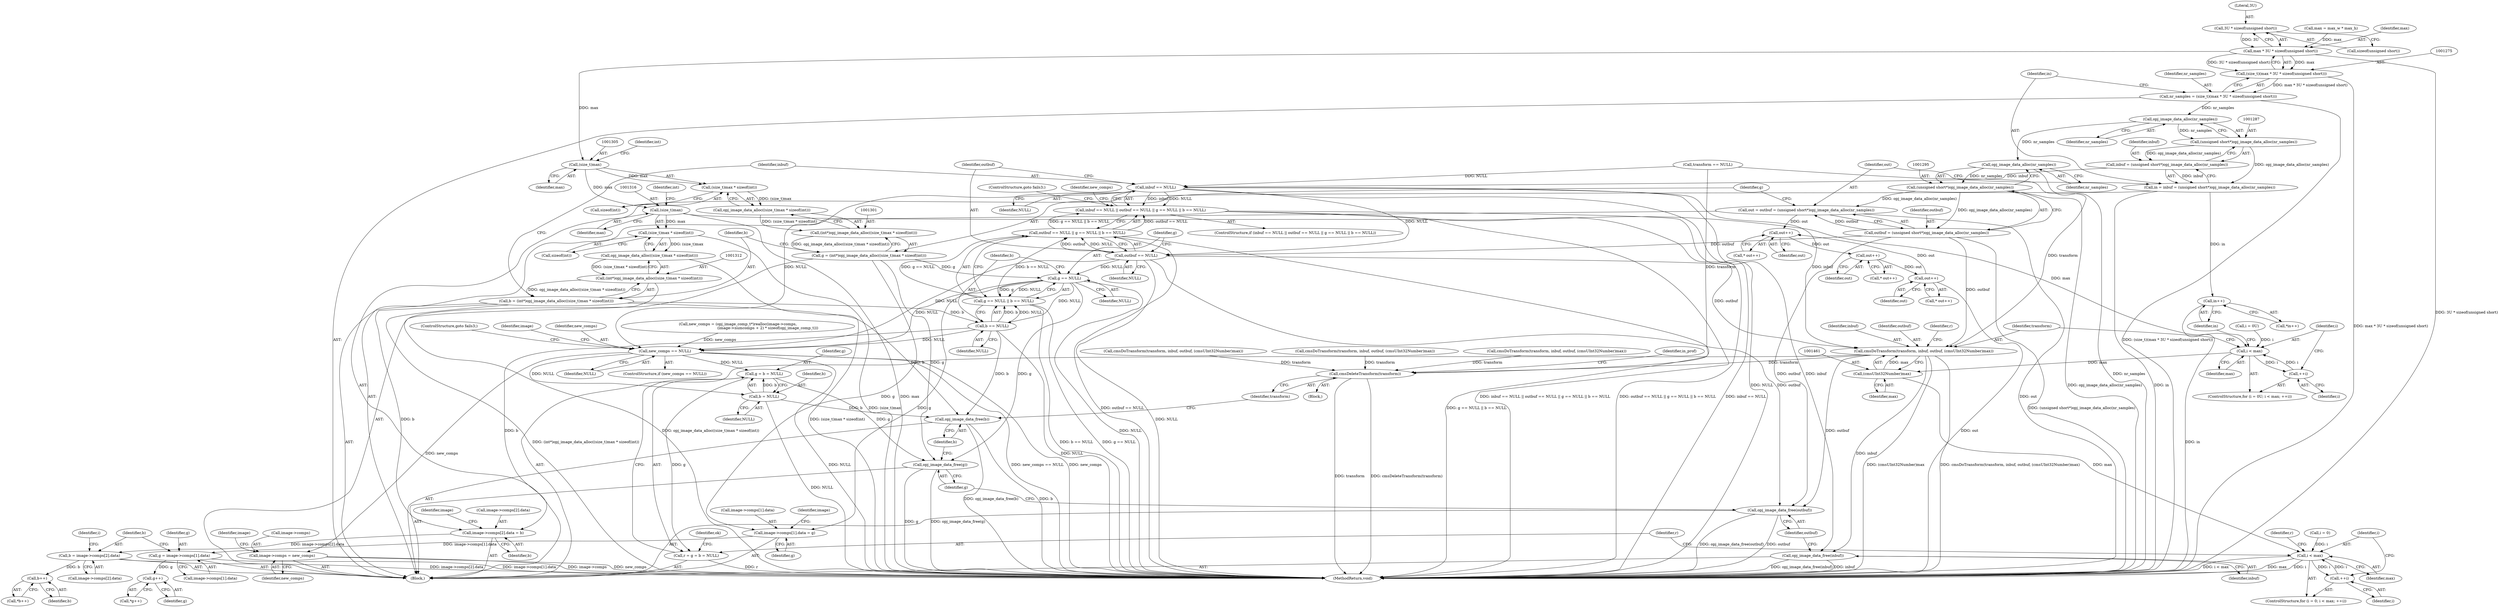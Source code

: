 digraph "0_openjpeg_2e5ab1d9987831c981ff05862e8ccf1381ed58ea@API" {
"1001278" [label="(Call,3U * sizeof(unsigned short))"];
"1001276" [label="(Call,max * 3U * sizeof(unsigned short))"];
"1001274" [label="(Call,(size_t)(max * 3U * sizeof(unsigned short)))"];
"1001272" [label="(Call,nr_samples = (size_t)(max * 3U * sizeof(unsigned short)))"];
"1001288" [label="(Call,opj_image_data_alloc(nr_samples))"];
"1001286" [label="(Call,(unsigned short*)opj_image_data_alloc(nr_samples))"];
"1001282" [label="(Call,in = inbuf = (unsigned short*)opj_image_data_alloc(nr_samples))"];
"1001449" [label="(Call,in++)"];
"1001284" [label="(Call,inbuf = (unsigned short*)opj_image_data_alloc(nr_samples))"];
"1001322" [label="(Call,inbuf == NULL)"];
"1001321" [label="(Call,inbuf == NULL || outbuf == NULL || g == NULL || b == NULL)"];
"1001326" [label="(Call,outbuf == NULL)"];
"1001325" [label="(Call,outbuf == NULL || g == NULL || b == NULL)"];
"1001330" [label="(Call,g == NULL)"];
"1001329" [label="(Call,g == NULL || b == NULL)"];
"1001333" [label="(Call,b == NULL)"];
"1001355" [label="(Call,new_comps == NULL)"];
"1001360" [label="(Call,image->comps = new_comps)"];
"1001529" [label="(Call,g = b = NULL)"];
"1001527" [label="(Call,r = g = b = NULL)"];
"1001542" [label="(Call,opj_image_data_free(g))"];
"1001531" [label="(Call,b = NULL)"];
"1001544" [label="(Call,opj_image_data_free(b))"];
"1001414" [label="(Call,image->comps[2].data = b)"];
"1001481" [label="(Call,b = image->comps[2].data)"];
"1001520" [label="(Call,b++)"];
"1001405" [label="(Call,image->comps[1].data = g)"];
"1001472" [label="(Call,g = image->comps[1].data)"];
"1001511" [label="(Call,g++)"];
"1001456" [label="(Call,cmsDoTransform(transform, inbuf, outbuf, (cmsUInt32Number)max))"];
"1001538" [label="(Call,opj_image_data_free(inbuf))"];
"1001540" [label="(Call,opj_image_data_free(outbuf))"];
"1001546" [label="(Call,cmsDeleteTransform(transform))"];
"1001296" [label="(Call,opj_image_data_alloc(nr_samples))"];
"1001294" [label="(Call,(unsigned short*)opj_image_data_alloc(nr_samples))"];
"1001290" [label="(Call,out = outbuf = (unsigned short*)opj_image_data_alloc(nr_samples))"];
"1001507" [label="(Call,out++)"];
"1001516" [label="(Call,out++)"];
"1001525" [label="(Call,out++)"];
"1001292" [label="(Call,outbuf = (unsigned short*)opj_image_data_alloc(nr_samples))"];
"1001304" [label="(Call,(size_t)max)"];
"1001303" [label="(Call,(size_t)max * sizeof(int))"];
"1001302" [label="(Call,opj_image_data_alloc((size_t)max * sizeof(int)))"];
"1001300" [label="(Call,(int*)opj_image_data_alloc((size_t)max * sizeof(int)))"];
"1001298" [label="(Call,g = (int*)opj_image_data_alloc((size_t)max * sizeof(int)))"];
"1001315" [label="(Call,(size_t)max)"];
"1001314" [label="(Call,(size_t)max * sizeof(int))"];
"1001313" [label="(Call,opj_image_data_alloc((size_t)max * sizeof(int)))"];
"1001311" [label="(Call,(int*)opj_image_data_alloc((size_t)max * sizeof(int)))"];
"1001309" [label="(Call,b = (int*)opj_image_data_alloc((size_t)max * sizeof(int)))"];
"1001441" [label="(Call,i < max)"];
"1001444" [label="(Call,++i)"];
"1001460" [label="(Call,(cmsUInt32Number)max)"];
"1001494" [label="(Call,i < max)"];
"1001497" [label="(Call,++i)"];
"1001323" [label="(Identifier,inbuf)"];
"1001441" [label="(Call,i < max)"];
"1001314" [label="(Call,(size_t)max * sizeof(int))"];
"1001279" [label="(Literal,3U)"];
"1001304" [label="(Call,(size_t)max)"];
"1001538" [label="(Call,opj_image_data_free(inbuf))"];
"1001320" [label="(ControlStructure,if (inbuf == NULL || outbuf == NULL || g == NULL || b == NULL))"];
"1001325" [label="(Call,outbuf == NULL || g == NULL || b == NULL)"];
"1001291" [label="(Identifier,out)"];
"1001473" [label="(Identifier,g)"];
"1001510" [label="(Call,*g++)"];
"1001520" [label="(Call,b++)"];
"1001303" [label="(Call,(size_t)max * sizeof(int))"];
"1001335" [label="(Identifier,NULL)"];
"1001482" [label="(Identifier,b)"];
"1001310" [label="(Identifier,b)"];
"1001294" [label="(Call,(unsigned short*)opj_image_data_alloc(nr_samples))"];
"1001339" [label="(Identifier,new_comps)"];
"1001490" [label="(ControlStructure,for (i = 0; i < max; ++i))"];
"1001300" [label="(Call,(int*)opj_image_data_alloc((size_t)max * sizeof(int)))"];
"1001318" [label="(Call,sizeof(int))"];
"1001543" [label="(Identifier,g)"];
"1001322" [label="(Call,inbuf == NULL)"];
"1001274" [label="(Call,(size_t)(max * 3U * sizeof(unsigned short)))"];
"1001306" [label="(Identifier,max)"];
"1001494" [label="(Call,i < max)"];
"1001547" [label="(Identifier,transform)"];
"1001406" [label="(Call,image->comps[1].data)"];
"1001540" [label="(Call,opj_image_data_free(outbuf))"];
"1001292" [label="(Call,outbuf = (unsigned short*)opj_image_data_alloc(nr_samples))"];
"1001528" [label="(Identifier,r)"];
"1001495" [label="(Identifier,i)"];
"1001560" [label="(MethodReturn,void)"];
"1001313" [label="(Call,opj_image_data_alloc((size_t)max * sizeof(int)))"];
"1001355" [label="(Call,new_comps == NULL)"];
"1001491" [label="(Call,i = 0)"];
"1001515" [label="(Call,* out++)"];
"1001472" [label="(Call,g = image->comps[1].data)"];
"1001458" [label="(Identifier,inbuf)"];
"1001288" [label="(Call,opj_image_data_alloc(nr_samples))"];
"1001519" [label="(Call,*b++)"];
"1001329" [label="(Call,g == NULL || b == NULL)"];
"1001459" [label="(Identifier,outbuf)"];
"1001506" [label="(Call,* out++)"];
"1001535" [label="(Identifier,ok)"];
"1001289" [label="(Identifier,nr_samples)"];
"1001317" [label="(Identifier,max)"];
"1001338" [label="(Call,new_comps = (opj_image_comp_t*)realloc(image->comps,\n                                                   (image->numcomps + 2) * sizeof(opj_image_comp_t)))"];
"1001308" [label="(Identifier,int)"];
"1001456" [label="(Call,cmsDoTransform(transform, inbuf, outbuf, (cmsUInt32Number)max))"];
"1001267" [label="(Call,max = max_w * max_h)"];
"1001444" [label="(Call,++i)"];
"1001525" [label="(Call,out++)"];
"1001443" [label="(Identifier,max)"];
"1001332" [label="(Identifier,NULL)"];
"1000113" [label="(Block,)"];
"1001474" [label="(Call,image->comps[1].data)"];
"1001507" [label="(Call,out++)"];
"1001359" [label="(ControlStructure,goto fails3;)"];
"1001282" [label="(Call,in = inbuf = (unsigned short*)opj_image_data_alloc(nr_samples))"];
"1001286" [label="(Call,(unsigned short*)opj_image_data_alloc(nr_samples))"];
"1001331" [label="(Identifier,g)"];
"1001290" [label="(Call,out = outbuf = (unsigned short*)opj_image_data_alloc(nr_samples))"];
"1001364" [label="(Identifier,new_comps)"];
"1001261" [label="(Block,)"];
"1001422" [label="(Identifier,b)"];
"1001284" [label="(Call,inbuf = (unsigned short*)opj_image_data_alloc(nr_samples))"];
"1001298" [label="(Call,g = (int*)opj_image_data_alloc((size_t)max * sizeof(int)))"];
"1001448" [label="(Call,*in++)"];
"1001280" [label="(Call,sizeof(unsigned short))"];
"1001529" [label="(Call,g = b = NULL)"];
"1001521" [label="(Identifier,b)"];
"1001460" [label="(Call,(cmsUInt32Number)max)"];
"1001299" [label="(Identifier,g)"];
"1001418" [label="(Identifier,image)"];
"1001283" [label="(Identifier,in)"];
"1001328" [label="(Identifier,NULL)"];
"1001272" [label="(Call,nr_samples = (size_t)(max * 3U * sizeof(unsigned short)))"];
"1001539" [label="(Identifier,inbuf)"];
"1001415" [label="(Call,image->comps[2].data)"];
"1001437" [label="(ControlStructure,for (i = 0U; i < max; ++i))"];
"1001530" [label="(Identifier,g)"];
"1000692" [label="(Call,cmsDoTransform(transform, inbuf, outbuf, (cmsUInt32Number)max))"];
"1001326" [label="(Call,outbuf == NULL)"];
"1001413" [label="(Identifier,g)"];
"1001449" [label="(Call,in++)"];
"1001512" [label="(Identifier,g)"];
"1001442" [label="(Identifier,i)"];
"1001511" [label="(Call,g++)"];
"1001296" [label="(Call,opj_image_data_alloc(nr_samples))"];
"1001321" [label="(Call,inbuf == NULL || outbuf == NULL || g == NULL || b == NULL)"];
"1001368" [label="(Identifier,image)"];
"1001327" [label="(Identifier,outbuf)"];
"1001333" [label="(Call,b == NULL)"];
"1001330" [label="(Call,g == NULL)"];
"1001544" [label="(Call,opj_image_data_free(b))"];
"1001324" [label="(Identifier,NULL)"];
"1001541" [label="(Identifier,outbuf)"];
"1001546" [label="(Call,cmsDeleteTransform(transform))"];
"1001337" [label="(ControlStructure,goto fails3;)"];
"1001405" [label="(Call,image->comps[1].data = g)"];
"1001445" [label="(Identifier,i)"];
"1001438" [label="(Call,i = 0U)"];
"1001170" [label="(Call,cmsDoTransform(transform, inbuf, outbuf, (cmsUInt32Number)max))"];
"1001277" [label="(Identifier,max)"];
"1001498" [label="(Identifier,i)"];
"1001354" [label="(ControlStructure,if (new_comps == NULL))"];
"1001481" [label="(Call,b = image->comps[2].data)"];
"1001533" [label="(Identifier,NULL)"];
"1001462" [label="(Identifier,max)"];
"1001483" [label="(Call,image->comps[2].data)"];
"1001311" [label="(Call,(int*)opj_image_data_alloc((size_t)max * sizeof(int)))"];
"1001362" [label="(Identifier,image)"];
"1001450" [label="(Identifier,in)"];
"1001497" [label="(Call,++i)"];
"1001531" [label="(Call,b = NULL)"];
"1001527" [label="(Call,r = g = b = NULL)"];
"1001508" [label="(Identifier,out)"];
"1001285" [label="(Identifier,inbuf)"];
"1001319" [label="(Identifier,int)"];
"1001309" [label="(Call,b = (int*)opj_image_data_alloc((size_t)max * sizeof(int)))"];
"1001542" [label="(Call,opj_image_data_free(g))"];
"1001315" [label="(Call,(size_t)max)"];
"1001302" [label="(Call,opj_image_data_alloc((size_t)max * sizeof(int)))"];
"1001276" [label="(Call,max * 3U * sizeof(unsigned short))"];
"1001278" [label="(Call,3U * sizeof(unsigned short))"];
"1001549" [label="(Identifier,in_prof)"];
"1001526" [label="(Identifier,out)"];
"1001425" [label="(Identifier,image)"];
"1001307" [label="(Call,sizeof(int))"];
"1001492" [label="(Identifier,i)"];
"1001360" [label="(Call,image->comps = new_comps)"];
"1001293" [label="(Identifier,outbuf)"];
"1001457" [label="(Identifier,transform)"];
"1000882" [label="(Call,cmsDoTransform(transform, inbuf, outbuf, (cmsUInt32Number)max))"];
"1001357" [label="(Identifier,NULL)"];
"1001356" [label="(Identifier,new_comps)"];
"1001273" [label="(Identifier,nr_samples)"];
"1001532" [label="(Identifier,b)"];
"1001334" [label="(Identifier,b)"];
"1001545" [label="(Identifier,b)"];
"1001496" [label="(Identifier,max)"];
"1001517" [label="(Identifier,out)"];
"1001464" [label="(Identifier,r)"];
"1000492" [label="(Call,transform == NULL)"];
"1001516" [label="(Call,out++)"];
"1001524" [label="(Call,* out++)"];
"1001361" [label="(Call,image->comps)"];
"1001297" [label="(Identifier,nr_samples)"];
"1001503" [label="(Identifier,r)"];
"1001414" [label="(Call,image->comps[2].data = b)"];
"1001278" -> "1001276"  [label="AST: "];
"1001278" -> "1001280"  [label="CFG: "];
"1001279" -> "1001278"  [label="AST: "];
"1001280" -> "1001278"  [label="AST: "];
"1001276" -> "1001278"  [label="CFG: "];
"1001278" -> "1001276"  [label="DDG: 3U"];
"1001276" -> "1001274"  [label="AST: "];
"1001277" -> "1001276"  [label="AST: "];
"1001274" -> "1001276"  [label="CFG: "];
"1001276" -> "1001560"  [label="DDG: 3U * sizeof(unsigned short)"];
"1001276" -> "1001274"  [label="DDG: max"];
"1001276" -> "1001274"  [label="DDG: 3U * sizeof(unsigned short)"];
"1001267" -> "1001276"  [label="DDG: max"];
"1001276" -> "1001304"  [label="DDG: max"];
"1001274" -> "1001272"  [label="AST: "];
"1001275" -> "1001274"  [label="AST: "];
"1001272" -> "1001274"  [label="CFG: "];
"1001274" -> "1001560"  [label="DDG: max * 3U * sizeof(unsigned short)"];
"1001274" -> "1001272"  [label="DDG: max * 3U * sizeof(unsigned short)"];
"1001272" -> "1001261"  [label="AST: "];
"1001273" -> "1001272"  [label="AST: "];
"1001283" -> "1001272"  [label="CFG: "];
"1001272" -> "1001560"  [label="DDG: (size_t)(max * 3U * sizeof(unsigned short))"];
"1001272" -> "1001288"  [label="DDG: nr_samples"];
"1001288" -> "1001286"  [label="AST: "];
"1001288" -> "1001289"  [label="CFG: "];
"1001289" -> "1001288"  [label="AST: "];
"1001286" -> "1001288"  [label="CFG: "];
"1001288" -> "1001286"  [label="DDG: nr_samples"];
"1001288" -> "1001296"  [label="DDG: nr_samples"];
"1001286" -> "1001284"  [label="AST: "];
"1001287" -> "1001286"  [label="AST: "];
"1001284" -> "1001286"  [label="CFG: "];
"1001286" -> "1001282"  [label="DDG: opj_image_data_alloc(nr_samples)"];
"1001286" -> "1001284"  [label="DDG: opj_image_data_alloc(nr_samples)"];
"1001282" -> "1001261"  [label="AST: "];
"1001282" -> "1001284"  [label="CFG: "];
"1001283" -> "1001282"  [label="AST: "];
"1001284" -> "1001282"  [label="AST: "];
"1001291" -> "1001282"  [label="CFG: "];
"1001282" -> "1001560"  [label="DDG: in"];
"1001284" -> "1001282"  [label="DDG: inbuf"];
"1001282" -> "1001449"  [label="DDG: in"];
"1001449" -> "1001448"  [label="AST: "];
"1001449" -> "1001450"  [label="CFG: "];
"1001450" -> "1001449"  [label="AST: "];
"1001448" -> "1001449"  [label="CFG: "];
"1001449" -> "1001560"  [label="DDG: in"];
"1001285" -> "1001284"  [label="AST: "];
"1001284" -> "1001322"  [label="DDG: inbuf"];
"1001322" -> "1001321"  [label="AST: "];
"1001322" -> "1001324"  [label="CFG: "];
"1001323" -> "1001322"  [label="AST: "];
"1001324" -> "1001322"  [label="AST: "];
"1001327" -> "1001322"  [label="CFG: "];
"1001321" -> "1001322"  [label="CFG: "];
"1001322" -> "1001560"  [label="DDG: NULL"];
"1001322" -> "1001321"  [label="DDG: inbuf"];
"1001322" -> "1001321"  [label="DDG: NULL"];
"1000492" -> "1001322"  [label="DDG: NULL"];
"1001322" -> "1001326"  [label="DDG: NULL"];
"1001322" -> "1001355"  [label="DDG: NULL"];
"1001322" -> "1001456"  [label="DDG: inbuf"];
"1001322" -> "1001538"  [label="DDG: inbuf"];
"1001321" -> "1001320"  [label="AST: "];
"1001321" -> "1001325"  [label="CFG: "];
"1001325" -> "1001321"  [label="AST: "];
"1001337" -> "1001321"  [label="CFG: "];
"1001339" -> "1001321"  [label="CFG: "];
"1001321" -> "1001560"  [label="DDG: inbuf == NULL || outbuf == NULL || g == NULL || b == NULL"];
"1001321" -> "1001560"  [label="DDG: inbuf == NULL"];
"1001321" -> "1001560"  [label="DDG: outbuf == NULL || g == NULL || b == NULL"];
"1001325" -> "1001321"  [label="DDG: outbuf == NULL"];
"1001325" -> "1001321"  [label="DDG: g == NULL || b == NULL"];
"1001326" -> "1001325"  [label="AST: "];
"1001326" -> "1001328"  [label="CFG: "];
"1001327" -> "1001326"  [label="AST: "];
"1001328" -> "1001326"  [label="AST: "];
"1001331" -> "1001326"  [label="CFG: "];
"1001325" -> "1001326"  [label="CFG: "];
"1001326" -> "1001560"  [label="DDG: NULL"];
"1001326" -> "1001325"  [label="DDG: outbuf"];
"1001326" -> "1001325"  [label="DDG: NULL"];
"1001292" -> "1001326"  [label="DDG: outbuf"];
"1001326" -> "1001330"  [label="DDG: NULL"];
"1001326" -> "1001355"  [label="DDG: NULL"];
"1001326" -> "1001456"  [label="DDG: outbuf"];
"1001326" -> "1001540"  [label="DDG: outbuf"];
"1001325" -> "1001329"  [label="CFG: "];
"1001329" -> "1001325"  [label="AST: "];
"1001325" -> "1001560"  [label="DDG: g == NULL || b == NULL"];
"1001325" -> "1001560"  [label="DDG: outbuf == NULL"];
"1001329" -> "1001325"  [label="DDG: g == NULL"];
"1001329" -> "1001325"  [label="DDG: b == NULL"];
"1001330" -> "1001329"  [label="AST: "];
"1001330" -> "1001332"  [label="CFG: "];
"1001331" -> "1001330"  [label="AST: "];
"1001332" -> "1001330"  [label="AST: "];
"1001334" -> "1001330"  [label="CFG: "];
"1001329" -> "1001330"  [label="CFG: "];
"1001330" -> "1001560"  [label="DDG: NULL"];
"1001330" -> "1001329"  [label="DDG: g"];
"1001330" -> "1001329"  [label="DDG: NULL"];
"1001298" -> "1001330"  [label="DDG: g"];
"1001330" -> "1001333"  [label="DDG: NULL"];
"1001330" -> "1001355"  [label="DDG: NULL"];
"1001330" -> "1001405"  [label="DDG: g"];
"1001330" -> "1001542"  [label="DDG: g"];
"1001329" -> "1001333"  [label="CFG: "];
"1001333" -> "1001329"  [label="AST: "];
"1001329" -> "1001560"  [label="DDG: b == NULL"];
"1001329" -> "1001560"  [label="DDG: g == NULL"];
"1001333" -> "1001329"  [label="DDG: b"];
"1001333" -> "1001329"  [label="DDG: NULL"];
"1001333" -> "1001335"  [label="CFG: "];
"1001334" -> "1001333"  [label="AST: "];
"1001335" -> "1001333"  [label="AST: "];
"1001333" -> "1001560"  [label="DDG: NULL"];
"1001309" -> "1001333"  [label="DDG: b"];
"1001333" -> "1001355"  [label="DDG: NULL"];
"1001333" -> "1001414"  [label="DDG: b"];
"1001333" -> "1001544"  [label="DDG: b"];
"1001355" -> "1001354"  [label="AST: "];
"1001355" -> "1001357"  [label="CFG: "];
"1001356" -> "1001355"  [label="AST: "];
"1001357" -> "1001355"  [label="AST: "];
"1001359" -> "1001355"  [label="CFG: "];
"1001362" -> "1001355"  [label="CFG: "];
"1001355" -> "1001560"  [label="DDG: NULL"];
"1001355" -> "1001560"  [label="DDG: new_comps == NULL"];
"1001355" -> "1001560"  [label="DDG: new_comps"];
"1001338" -> "1001355"  [label="DDG: new_comps"];
"1001355" -> "1001360"  [label="DDG: new_comps"];
"1001355" -> "1001529"  [label="DDG: NULL"];
"1001355" -> "1001531"  [label="DDG: NULL"];
"1001360" -> "1001261"  [label="AST: "];
"1001360" -> "1001364"  [label="CFG: "];
"1001361" -> "1001360"  [label="AST: "];
"1001364" -> "1001360"  [label="AST: "];
"1001368" -> "1001360"  [label="CFG: "];
"1001360" -> "1001560"  [label="DDG: new_comps"];
"1001360" -> "1001560"  [label="DDG: image->comps"];
"1001529" -> "1001527"  [label="AST: "];
"1001529" -> "1001531"  [label="CFG: "];
"1001530" -> "1001529"  [label="AST: "];
"1001531" -> "1001529"  [label="AST: "];
"1001527" -> "1001529"  [label="CFG: "];
"1001529" -> "1001527"  [label="DDG: g"];
"1001531" -> "1001529"  [label="DDG: b"];
"1001529" -> "1001542"  [label="DDG: g"];
"1001527" -> "1001261"  [label="AST: "];
"1001528" -> "1001527"  [label="AST: "];
"1001535" -> "1001527"  [label="CFG: "];
"1001527" -> "1001560"  [label="DDG: r"];
"1001542" -> "1001261"  [label="AST: "];
"1001542" -> "1001543"  [label="CFG: "];
"1001543" -> "1001542"  [label="AST: "];
"1001545" -> "1001542"  [label="CFG: "];
"1001542" -> "1001560"  [label="DDG: g"];
"1001542" -> "1001560"  [label="DDG: opj_image_data_free(g)"];
"1001298" -> "1001542"  [label="DDG: g"];
"1001531" -> "1001533"  [label="CFG: "];
"1001532" -> "1001531"  [label="AST: "];
"1001533" -> "1001531"  [label="AST: "];
"1001531" -> "1001560"  [label="DDG: NULL"];
"1001531" -> "1001544"  [label="DDG: b"];
"1001544" -> "1001261"  [label="AST: "];
"1001544" -> "1001545"  [label="CFG: "];
"1001545" -> "1001544"  [label="AST: "];
"1001547" -> "1001544"  [label="CFG: "];
"1001544" -> "1001560"  [label="DDG: opj_image_data_free(b)"];
"1001544" -> "1001560"  [label="DDG: b"];
"1001309" -> "1001544"  [label="DDG: b"];
"1001414" -> "1001261"  [label="AST: "];
"1001414" -> "1001422"  [label="CFG: "];
"1001415" -> "1001414"  [label="AST: "];
"1001422" -> "1001414"  [label="AST: "];
"1001425" -> "1001414"  [label="CFG: "];
"1001309" -> "1001414"  [label="DDG: b"];
"1001414" -> "1001481"  [label="DDG: image->comps[2].data"];
"1001481" -> "1001261"  [label="AST: "];
"1001481" -> "1001483"  [label="CFG: "];
"1001482" -> "1001481"  [label="AST: "];
"1001483" -> "1001481"  [label="AST: "];
"1001492" -> "1001481"  [label="CFG: "];
"1001481" -> "1001560"  [label="DDG: image->comps[2].data"];
"1001481" -> "1001520"  [label="DDG: b"];
"1001520" -> "1001519"  [label="AST: "];
"1001520" -> "1001521"  [label="CFG: "];
"1001521" -> "1001520"  [label="AST: "];
"1001519" -> "1001520"  [label="CFG: "];
"1001405" -> "1001261"  [label="AST: "];
"1001405" -> "1001413"  [label="CFG: "];
"1001406" -> "1001405"  [label="AST: "];
"1001413" -> "1001405"  [label="AST: "];
"1001418" -> "1001405"  [label="CFG: "];
"1001298" -> "1001405"  [label="DDG: g"];
"1001405" -> "1001472"  [label="DDG: image->comps[1].data"];
"1001472" -> "1001261"  [label="AST: "];
"1001472" -> "1001474"  [label="CFG: "];
"1001473" -> "1001472"  [label="AST: "];
"1001474" -> "1001472"  [label="AST: "];
"1001482" -> "1001472"  [label="CFG: "];
"1001472" -> "1001560"  [label="DDG: image->comps[1].data"];
"1001472" -> "1001511"  [label="DDG: g"];
"1001511" -> "1001510"  [label="AST: "];
"1001511" -> "1001512"  [label="CFG: "];
"1001512" -> "1001511"  [label="AST: "];
"1001510" -> "1001511"  [label="CFG: "];
"1001456" -> "1001261"  [label="AST: "];
"1001456" -> "1001460"  [label="CFG: "];
"1001457" -> "1001456"  [label="AST: "];
"1001458" -> "1001456"  [label="AST: "];
"1001459" -> "1001456"  [label="AST: "];
"1001460" -> "1001456"  [label="AST: "];
"1001464" -> "1001456"  [label="CFG: "];
"1001456" -> "1001560"  [label="DDG: (cmsUInt32Number)max"];
"1001456" -> "1001560"  [label="DDG: cmsDoTransform(transform, inbuf, outbuf, (cmsUInt32Number)max)"];
"1000492" -> "1001456"  [label="DDG: transform"];
"1001292" -> "1001456"  [label="DDG: outbuf"];
"1001460" -> "1001456"  [label="DDG: max"];
"1001456" -> "1001538"  [label="DDG: inbuf"];
"1001456" -> "1001540"  [label="DDG: outbuf"];
"1001456" -> "1001546"  [label="DDG: transform"];
"1001538" -> "1001261"  [label="AST: "];
"1001538" -> "1001539"  [label="CFG: "];
"1001539" -> "1001538"  [label="AST: "];
"1001541" -> "1001538"  [label="CFG: "];
"1001538" -> "1001560"  [label="DDG: opj_image_data_free(inbuf)"];
"1001538" -> "1001560"  [label="DDG: inbuf"];
"1001540" -> "1001261"  [label="AST: "];
"1001540" -> "1001541"  [label="CFG: "];
"1001541" -> "1001540"  [label="AST: "];
"1001543" -> "1001540"  [label="CFG: "];
"1001540" -> "1001560"  [label="DDG: opj_image_data_free(outbuf)"];
"1001540" -> "1001560"  [label="DDG: outbuf"];
"1001292" -> "1001540"  [label="DDG: outbuf"];
"1001546" -> "1000113"  [label="AST: "];
"1001546" -> "1001547"  [label="CFG: "];
"1001547" -> "1001546"  [label="AST: "];
"1001549" -> "1001546"  [label="CFG: "];
"1001546" -> "1001560"  [label="DDG: transform"];
"1001546" -> "1001560"  [label="DDG: cmsDeleteTransform(transform)"];
"1000692" -> "1001546"  [label="DDG: transform"];
"1000882" -> "1001546"  [label="DDG: transform"];
"1001170" -> "1001546"  [label="DDG: transform"];
"1000492" -> "1001546"  [label="DDG: transform"];
"1001296" -> "1001294"  [label="AST: "];
"1001296" -> "1001297"  [label="CFG: "];
"1001297" -> "1001296"  [label="AST: "];
"1001294" -> "1001296"  [label="CFG: "];
"1001296" -> "1001560"  [label="DDG: nr_samples"];
"1001296" -> "1001294"  [label="DDG: nr_samples"];
"1001294" -> "1001292"  [label="AST: "];
"1001295" -> "1001294"  [label="AST: "];
"1001292" -> "1001294"  [label="CFG: "];
"1001294" -> "1001560"  [label="DDG: opj_image_data_alloc(nr_samples)"];
"1001294" -> "1001290"  [label="DDG: opj_image_data_alloc(nr_samples)"];
"1001294" -> "1001292"  [label="DDG: opj_image_data_alloc(nr_samples)"];
"1001290" -> "1001261"  [label="AST: "];
"1001290" -> "1001292"  [label="CFG: "];
"1001291" -> "1001290"  [label="AST: "];
"1001292" -> "1001290"  [label="AST: "];
"1001299" -> "1001290"  [label="CFG: "];
"1001290" -> "1001560"  [label="DDG: out"];
"1001292" -> "1001290"  [label="DDG: outbuf"];
"1001290" -> "1001507"  [label="DDG: out"];
"1001507" -> "1001506"  [label="AST: "];
"1001507" -> "1001508"  [label="CFG: "];
"1001508" -> "1001507"  [label="AST: "];
"1001506" -> "1001507"  [label="CFG: "];
"1001525" -> "1001507"  [label="DDG: out"];
"1001507" -> "1001516"  [label="DDG: out"];
"1001516" -> "1001515"  [label="AST: "];
"1001516" -> "1001517"  [label="CFG: "];
"1001517" -> "1001516"  [label="AST: "];
"1001515" -> "1001516"  [label="CFG: "];
"1001516" -> "1001525"  [label="DDG: out"];
"1001525" -> "1001524"  [label="AST: "];
"1001525" -> "1001526"  [label="CFG: "];
"1001526" -> "1001525"  [label="AST: "];
"1001524" -> "1001525"  [label="CFG: "];
"1001525" -> "1001560"  [label="DDG: out"];
"1001293" -> "1001292"  [label="AST: "];
"1001292" -> "1001560"  [label="DDG: (unsigned short*)opj_image_data_alloc(nr_samples)"];
"1001304" -> "1001303"  [label="AST: "];
"1001304" -> "1001306"  [label="CFG: "];
"1001305" -> "1001304"  [label="AST: "];
"1001306" -> "1001304"  [label="AST: "];
"1001308" -> "1001304"  [label="CFG: "];
"1001304" -> "1001303"  [label="DDG: max"];
"1001304" -> "1001315"  [label="DDG: max"];
"1001303" -> "1001302"  [label="AST: "];
"1001303" -> "1001307"  [label="CFG: "];
"1001307" -> "1001303"  [label="AST: "];
"1001302" -> "1001303"  [label="CFG: "];
"1001303" -> "1001302"  [label="DDG: (size_t)max"];
"1001302" -> "1001300"  [label="AST: "];
"1001300" -> "1001302"  [label="CFG: "];
"1001302" -> "1001300"  [label="DDG: (size_t)max * sizeof(int)"];
"1001300" -> "1001298"  [label="AST: "];
"1001301" -> "1001300"  [label="AST: "];
"1001298" -> "1001300"  [label="CFG: "];
"1001300" -> "1001298"  [label="DDG: opj_image_data_alloc((size_t)max * sizeof(int))"];
"1001298" -> "1001261"  [label="AST: "];
"1001299" -> "1001298"  [label="AST: "];
"1001310" -> "1001298"  [label="CFG: "];
"1001315" -> "1001314"  [label="AST: "];
"1001315" -> "1001317"  [label="CFG: "];
"1001316" -> "1001315"  [label="AST: "];
"1001317" -> "1001315"  [label="AST: "];
"1001319" -> "1001315"  [label="CFG: "];
"1001315" -> "1001560"  [label="DDG: max"];
"1001315" -> "1001314"  [label="DDG: max"];
"1001315" -> "1001441"  [label="DDG: max"];
"1001314" -> "1001313"  [label="AST: "];
"1001314" -> "1001318"  [label="CFG: "];
"1001318" -> "1001314"  [label="AST: "];
"1001313" -> "1001314"  [label="CFG: "];
"1001314" -> "1001560"  [label="DDG: (size_t)max"];
"1001314" -> "1001313"  [label="DDG: (size_t)max"];
"1001313" -> "1001311"  [label="AST: "];
"1001311" -> "1001313"  [label="CFG: "];
"1001313" -> "1001560"  [label="DDG: (size_t)max * sizeof(int)"];
"1001313" -> "1001311"  [label="DDG: (size_t)max * sizeof(int)"];
"1001311" -> "1001309"  [label="AST: "];
"1001312" -> "1001311"  [label="AST: "];
"1001309" -> "1001311"  [label="CFG: "];
"1001311" -> "1001560"  [label="DDG: opj_image_data_alloc((size_t)max * sizeof(int))"];
"1001311" -> "1001309"  [label="DDG: opj_image_data_alloc((size_t)max * sizeof(int))"];
"1001309" -> "1001261"  [label="AST: "];
"1001310" -> "1001309"  [label="AST: "];
"1001323" -> "1001309"  [label="CFG: "];
"1001309" -> "1001560"  [label="DDG: (int*)opj_image_data_alloc((size_t)max * sizeof(int))"];
"1001441" -> "1001437"  [label="AST: "];
"1001441" -> "1001443"  [label="CFG: "];
"1001442" -> "1001441"  [label="AST: "];
"1001443" -> "1001441"  [label="AST: "];
"1001450" -> "1001441"  [label="CFG: "];
"1001457" -> "1001441"  [label="CFG: "];
"1001438" -> "1001441"  [label="DDG: i"];
"1001444" -> "1001441"  [label="DDG: i"];
"1001441" -> "1001444"  [label="DDG: i"];
"1001441" -> "1001460"  [label="DDG: max"];
"1001444" -> "1001437"  [label="AST: "];
"1001444" -> "1001445"  [label="CFG: "];
"1001445" -> "1001444"  [label="AST: "];
"1001442" -> "1001444"  [label="CFG: "];
"1001460" -> "1001462"  [label="CFG: "];
"1001461" -> "1001460"  [label="AST: "];
"1001462" -> "1001460"  [label="AST: "];
"1001460" -> "1001494"  [label="DDG: max"];
"1001494" -> "1001490"  [label="AST: "];
"1001494" -> "1001496"  [label="CFG: "];
"1001495" -> "1001494"  [label="AST: "];
"1001496" -> "1001494"  [label="AST: "];
"1001503" -> "1001494"  [label="CFG: "];
"1001528" -> "1001494"  [label="CFG: "];
"1001494" -> "1001560"  [label="DDG: i < max"];
"1001494" -> "1001560"  [label="DDG: i"];
"1001494" -> "1001560"  [label="DDG: max"];
"1001491" -> "1001494"  [label="DDG: i"];
"1001497" -> "1001494"  [label="DDG: i"];
"1001494" -> "1001497"  [label="DDG: i"];
"1001497" -> "1001490"  [label="AST: "];
"1001497" -> "1001498"  [label="CFG: "];
"1001498" -> "1001497"  [label="AST: "];
"1001495" -> "1001497"  [label="CFG: "];
}
